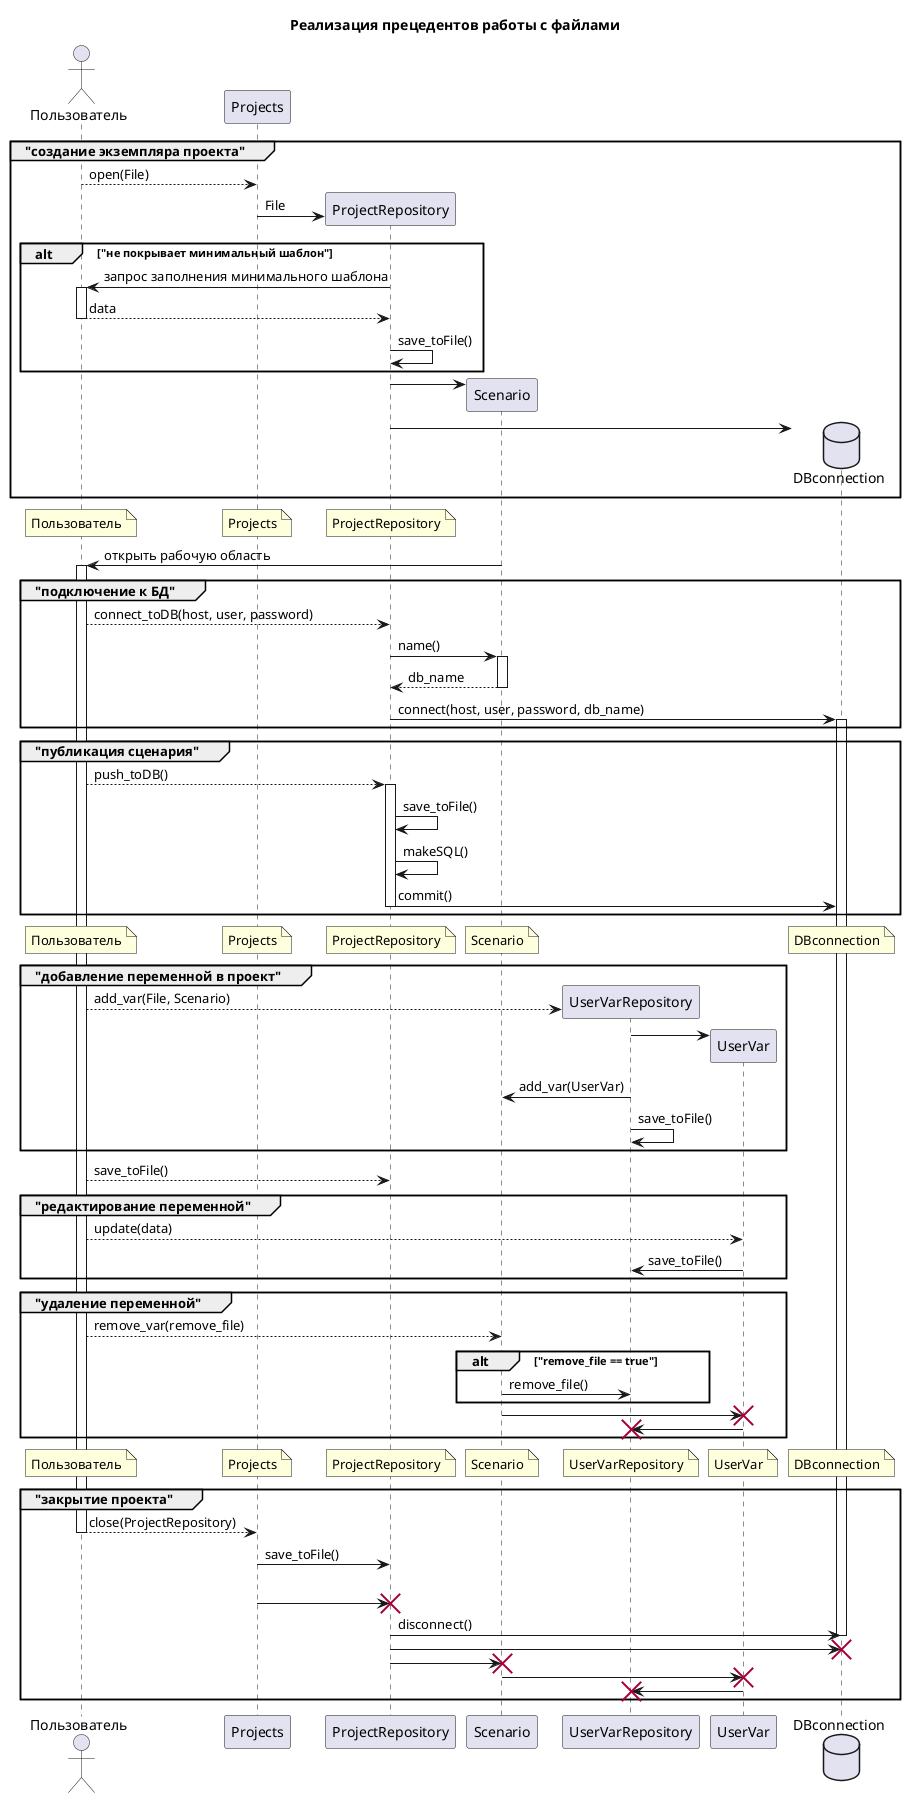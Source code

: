 @startuml

title: Реализация прецедентов работы с файлами

actor "Пользователь" as user
participant Projects
participant ProjectRepository
participant Scenario
participant UserVarRepository
participant UserVar
database DBconnection

group "создание экземпляра проекта"
    user --> Projects : open(File)

    Projects -> ProjectRepository **: File
    alt "не покрывает минимальный шаблон"
        ProjectRepository -> user ++: запрос заполнения минимального шаблона
        return data
        ProjectRepository -> ProjectRepository: save_toFile()
    end

    ProjectRepository -> Scenario **
    ProjectRepository -> DBconnection **
end
/note over user: Пользователь
/note over Projects: Projects
/note over ProjectRepository: ProjectRepository
'/note over Scenario: Scenario
'/note over UserVarRepository: UserVarRepository
'/note over UserVar: UserVar
'/note over DBconnection: DBconnection

Scenario -> user ++ : открыть рабочую область

group "подключение к БД"
    user --> ProjectRepository: connect_toDB(host, user, password)
    ProjectRepository -> Scenario ++: name()
    return db_name
    ProjectRepository -> DBconnection ++: connect(host, user, password, db_name)
end

group "публикация сценария"
    user --> ProjectRepository ++: push_toDB()
    ProjectRepository -> ProjectRepository: save_toFile()
    ProjectRepository -> ProjectRepository:makeSQL()
    ProjectRepository -> DBconnection --: commit()
end

/note over user: Пользователь
/note over Projects: Projects
/note over ProjectRepository: ProjectRepository
/note over Scenario: Scenario
'/note over UserVarRepository: UserVarRepository
'/note over UserVar: UserVar
/note over DBconnection: DBconnection

group "добавление переменной в проект"
    user --> UserVarRepository**: add_var(File, Scenario)
    UserVarRepository -> UserVar **
    UserVarRepository -> Scenario: add_var(UserVar)
    UserVarRepository -> UserVarRepository: save_toFile() 
end

user --> ProjectRepository: save_toFile()

group "редактирование переменной"
    user --> UserVar : update(data)
    UserVar -> UserVarRepository: save_toFile()
end

group "удаление переменной"
    user --> Scenario: remove_var(remove_file)

    alt "remove_file == true"
        Scenario -> UserVarRepository: remove_file()
    end
    
    Scenario -> UserVar!!
    UserVar -> UserVarRepository!!
end

/note over user: Пользователь
/note over Projects: Projects
/note over ProjectRepository: ProjectRepository
/note over Scenario: Scenario
/note over UserVarRepository: UserVarRepository
/note over UserVar: UserVar
/note over DBconnection: DBconnection

group "закрытие проекта"
    user --> Projects --: close(ProjectRepository)
    Projects -> ProjectRepository : save_toFile()
    |||
    Projects -> ProjectRepository !!
    ProjectRepository -> DBconnection : disconnect()
    deactivate DBconnection
    ProjectRepository -> DBconnection !!
    ProjectRepository -> Scenario !!
    Scenario -> UserVar !!
    UserVar -> UserVarRepository !!
end

@enduml